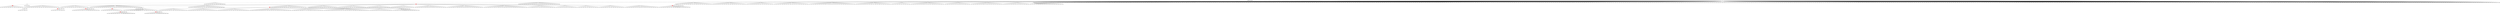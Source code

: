 digraph g {
	"57" -> "58";
	"58" [color=indianred1, style=filled, label="20"];
	"56" -> "57";
	"57" [label="13"];
	"47" -> "48";
	"48" [label="42"];
	"46" -> "47";
	"47" [label="33"];
	"41" -> "42";
	"42" [color=indianred1, style=filled, label="6"];
	"40" -> "41";
	"41" [label="14"];
	"37" -> "38";
	"38" [color=indianred1, style=filled, label="7"];
	"36" -> "37";
	"37" [label="8"];
	"34" -> "35";
	"35" [color=indianred1, style=filled, label="10"];
	"33" -> "34";
	"34" [label="11"];
	"22" -> "23";
	"23" [color=indianred1, style=filled, label="35"];
	"21" -> "22";
	"22" [label="4"];
	"19" -> "20";
	"20" [color=indianred1, style=filled, label="26"];
	"18" -> "19";
	"19" [label="9"];
	"17" -> "18";
	"18" [label="26"];
	"17" -> "21";
	"21" [label="35"];
	"17" -> "24";
	"24" [label="36"];
	"17" -> "25";
	"25" [label="25"];
	"17" -> "26";
	"26" [label="3"];
	"17" -> "27";
	"27" [label="29"];
	"17" -> "28";
	"28" [label="30"];
	"17" -> "29";
	"29" [label="27"];
	"17" -> "30";
	"30" [label="41"];
	"16" -> "17";
	"17" [color=indianred1, style=filled, label="23"];
	"11" -> "12";
	"12" [label="31"];
	"8" -> "9";
	"9" [label="17"];
	"8" -> "10";
	"10" [label="1"];
	"8" -> "11";
	"11" [label="40"];
	"8" -> "13";
	"13" [label="34"];
	"8" -> "14";
	"14" [label="15"];
	"8" -> "15";
	"15" [label="2"];
	"8" -> "16";
	"16" [label="23"];
	"8" -> "31";
	"31" [label="18"];
	"8" -> "32";
	"32" [label="37"];
	"8" -> "33";
	"33" [label="10"];
	"8" -> "36";
	"36" [label="7"];
	"8" -> "39";
	"39" [label="28"];
	"8" -> "40";
	"40" [label="6"];
	"8" -> "43";
	"43" [label="5"];
	"8" -> "44";
	"44" [label="39"];
	"8" -> "45";
	"45" [label="49"];
	"8" -> "46";
	"46" [label="48"];
	"7" -> "8";
	"8" [color=indianred1, style=filled, label="32"];
	"5" -> "6";
	"6" [color=indianred1, style=filled, label="21"];
	"4" -> "5";
	"5" [label="44"];
	"0" -> "1";
	"1" [label="22"];
	"0" -> "2";
	"2" [label="43"];
	"0" -> "3";
	"3" [label="24"];
	"0" -> "4";
	"4" [label="21"];
	"0" -> "7";
	"7" [label="32"];
	"0" -> "49";
	"49" [label="38"];
	"0" -> "50";
	"50" [label="12"];
	"0" -> "51";
	"51" [label="45"];
	"0" -> "52";
	"52" [label="47"];
	"0" -> "53";
	"53" [label="50"];
	"0" -> "54";
	"54" [label="19"];
	"0" -> "55";
	"55" [label="46"];
	"0" -> "56";
	"56" [label="20"];
	"0" -> "59";
	"59" [label="16"];
	"0" [label="germline"];
	"0" -> "cell1";
	"cell1" [shape=box];
	"0" -> "cell2";
	"cell2" [shape=box];
	"46" -> "cell3";
	"cell3" [shape=box];
	"0" -> "cell4";
	"cell4" [shape=box];
	"24" -> "cell5";
	"cell5" [shape=box];
	"0" -> "cell6";
	"cell6" [shape=box];
	"16" -> "cell7";
	"cell7" [shape=box];
	"0" -> "cell8";
	"cell8" [shape=box];
	"0" -> "cell9";
	"cell9" [shape=box];
	"49" -> "cell10";
	"cell10" [shape=box];
	"32" -> "cell11";
	"cell11" [shape=box];
	"39" -> "cell12";
	"cell12" [shape=box];
	"18" -> "cell13";
	"cell13" [shape=box];
	"43" -> "cell14";
	"cell14" [shape=box];
	"0" -> "cell15";
	"cell15" [shape=box];
	"13" -> "cell16";
	"cell16" [shape=box];
	"35" -> "cell17";
	"cell17" [shape=box];
	"0" -> "cell18";
	"cell18" [shape=box];
	"45" -> "cell19";
	"cell19" [shape=box];
	"24" -> "cell20";
	"cell20" [shape=box];
	"0" -> "cell21";
	"cell21" [shape=box];
	"43" -> "cell22";
	"cell22" [shape=box];
	"0" -> "cell23";
	"cell23" [shape=box];
	"15" -> "cell24";
	"cell24" [shape=box];
	"0" -> "cell25";
	"cell25" [shape=box];
	"0" -> "cell26";
	"cell26" [shape=box];
	"0" -> "cell27";
	"cell27" [shape=box];
	"7" -> "cell28";
	"cell28" [shape=box];
	"0" -> "cell29";
	"cell29" [shape=box];
	"3" -> "cell30";
	"cell30" [shape=box];
	"11" -> "cell31";
	"cell31" [shape=box];
	"0" -> "cell32";
	"cell32" [shape=box];
	"40" -> "cell33";
	"cell33" [shape=box];
	"52" -> "cell34";
	"cell34" [shape=box];
	"0" -> "cell35";
	"cell35" [shape=box];
	"0" -> "cell36";
	"cell36" [shape=box];
	"0" -> "cell37";
	"cell37" [shape=box];
	"0" -> "cell38";
	"cell38" [shape=box];
	"0" -> "cell39";
	"cell39" [shape=box];
	"12" -> "cell40";
	"cell40" [shape=box];
	"30" -> "cell41";
	"cell41" [shape=box];
	"0" -> "cell42";
	"cell42" [shape=box];
	"0" -> "cell43";
	"cell43" [shape=box];
	"0" -> "cell44";
	"cell44" [shape=box];
	"0" -> "cell45";
	"cell45" [shape=box];
	"45" -> "cell46";
	"cell46" [shape=box];
	"0" -> "cell47";
	"cell47" [shape=box];
	"0" -> "cell48";
	"cell48" [shape=box];
	"0" -> "cell49";
	"cell49" [shape=box];
	"0" -> "cell50";
	"cell50" [shape=box];
	"0" -> "cell51";
	"cell51" [shape=box];
	"36" -> "cell52";
	"cell52" [shape=box];
	"18" -> "cell53";
	"cell53" [shape=box];
	"30" -> "cell54";
	"cell54" [shape=box];
	"51" -> "cell55";
	"cell55" [shape=box];
	"25" -> "cell56";
	"cell56" [shape=box];
	"0" -> "cell57";
	"cell57" [shape=box];
	"30" -> "cell58";
	"cell58" [shape=box];
	"0" -> "cell59";
	"cell59" [shape=box];
	"0" -> "cell60";
	"cell60" [shape=box];
	"38" -> "cell61";
	"cell61" [shape=box];
	"0" -> "cell62";
	"cell62" [shape=box];
	"0" -> "cell63";
	"cell63" [shape=box];
	"0" -> "cell64";
	"cell64" [shape=box];
	"50" -> "cell65";
	"cell65" [shape=box];
	"0" -> "cell66";
	"cell66" [shape=box];
	"20" -> "cell67";
	"cell67" [shape=box];
	"0" -> "cell68";
	"cell68" [shape=box];
	"0" -> "cell69";
	"cell69" [shape=box];
	"0" -> "cell70";
	"cell70" [shape=box];
	"0" -> "cell71";
	"cell71" [shape=box];
	"0" -> "cell72";
	"cell72" [shape=box];
	"0" -> "cell73";
	"cell73" [shape=box];
	"0" -> "cell74";
	"cell74" [shape=box];
	"36" -> "cell75";
	"cell75" [shape=box];
	"51" -> "cell76";
	"cell76" [shape=box];
	"40" -> "cell77";
	"cell77" [shape=box];
	"39" -> "cell78";
	"cell78" [shape=box];
	"7" -> "cell79";
	"cell79" [shape=box];
	"0" -> "cell80";
	"cell80" [shape=box];
	"0" -> "cell81";
	"cell81" [shape=box];
	"0" -> "cell82";
	"cell82" [shape=box];
	"0" -> "cell83";
	"cell83" [shape=box];
	"0" -> "cell84";
	"cell84" [shape=box];
	"0" -> "cell85";
	"cell85" [shape=box];
	"0" -> "cell86";
	"cell86" [shape=box];
	"28" -> "cell87";
	"cell87" [shape=box];
	"0" -> "cell88";
	"cell88" [shape=box];
	"0" -> "cell89";
	"cell89" [shape=box];
	"59" -> "cell90";
	"cell90" [shape=box];
	"28" -> "cell91";
	"cell91" [shape=box];
	"0" -> "cell92";
	"cell92" [shape=box];
	"38" -> "cell93";
	"cell93" [shape=box];
	"24" -> "cell94";
	"cell94" [shape=box];
	"4" -> "cell95";
	"cell95" [shape=box];
	"0" -> "cell96";
	"cell96" [shape=box];
	"0" -> "cell97";
	"cell97" [shape=box];
	"31" -> "cell98";
	"cell98" [shape=box];
	"0" -> "cell99";
	"cell99" [shape=box];
	"18" -> "cell100";
	"cell100" [shape=box];
	"0" -> "cell101";
	"cell101" [shape=box];
	"0" -> "cell102";
	"cell102" [shape=box];
	"20" -> "cell103";
	"cell103" [shape=box];
	"49" -> "cell104";
	"cell104" [shape=box];
	"0" -> "cell105";
	"cell105" [shape=box];
	"28" -> "cell106";
	"cell106" [shape=box];
	"16" -> "cell107";
	"cell107" [shape=box];
	"0" -> "cell108";
	"cell108" [shape=box];
	"52" -> "cell109";
	"cell109" [shape=box];
	"0" -> "cell110";
	"cell110" [shape=box];
	"0" -> "cell111";
	"cell111" [shape=box];
	"56" -> "cell112";
	"cell112" [shape=box];
	"0" -> "cell113";
	"cell113" [shape=box];
	"0" -> "cell114";
	"cell114" [shape=box];
	"29" -> "cell115";
	"cell115" [shape=box];
	"0" -> "cell116";
	"cell116" [shape=box];
	"0" -> "cell117";
	"cell117" [shape=box];
	"23" -> "cell118";
	"cell118" [shape=box];
	"0" -> "cell119";
	"cell119" [shape=box];
	"42" -> "cell120";
	"cell120" [shape=box];
	"0" -> "cell121";
	"cell121" [shape=box];
	"0" -> "cell122";
	"cell122" [shape=box];
	"0" -> "cell123";
	"cell123" [shape=box];
	"51" -> "cell124";
	"cell124" [shape=box];
	"53" -> "cell125";
	"cell125" [shape=box];
	"30" -> "cell126";
	"cell126" [shape=box];
	"21" -> "cell127";
	"cell127" [shape=box];
	"36" -> "cell128";
	"cell128" [shape=box];
	"15" -> "cell129";
	"cell129" [shape=box];
	"48" -> "cell130";
	"cell130" [shape=box];
	"0" -> "cell131";
	"cell131" [shape=box];
	"0" -> "cell132";
	"cell132" [shape=box];
	"0" -> "cell133";
	"cell133" [shape=box];
	"15" -> "cell134";
	"cell134" [shape=box];
	"0" -> "cell135";
	"cell135" [shape=box];
	"0" -> "cell136";
	"cell136" [shape=box];
	"40" -> "cell137";
	"cell137" [shape=box];
	"0" -> "cell138";
	"cell138" [shape=box];
	"0" -> "cell139";
	"cell139" [shape=box];
	"31" -> "cell140";
	"cell140" [shape=box];
	"4" -> "cell141";
	"cell141" [shape=box];
	"49" -> "cell142";
	"cell142" [shape=box];
	"0" -> "cell143";
	"cell143" [shape=box];
	"0" -> "cell144";
	"cell144" [shape=box];
	"7" -> "cell145";
	"cell145" [shape=box];
	"0" -> "cell146";
	"cell146" [shape=box];
	"28" -> "cell147";
	"cell147" [shape=box];
	"52" -> "cell148";
	"cell148" [shape=box];
	"2" -> "cell149";
	"cell149" [shape=box];
	"0" -> "cell150";
	"cell150" [shape=box];
	"0" -> "cell151";
	"cell151" [shape=box];
	"6" -> "cell152";
	"cell152" [shape=box];
	"45" -> "cell153";
	"cell153" [shape=box];
	"56" -> "cell154";
	"cell154" [shape=box];
	"0" -> "cell155";
	"cell155" [shape=box];
	"11" -> "cell156";
	"cell156" [shape=box];
	"0" -> "cell157";
	"cell157" [shape=box];
	"29" -> "cell158";
	"cell158" [shape=box];
	"0" -> "cell159";
	"cell159" [shape=box];
	"36" -> "cell160";
	"cell160" [shape=box];
	"0" -> "cell161";
	"cell161" [shape=box];
	"0" -> "cell162";
	"cell162" [shape=box];
	"0" -> "cell163";
	"cell163" [shape=box];
	"14" -> "cell164";
	"cell164" [shape=box];
	"0" -> "cell165";
	"cell165" [shape=box];
	"31" -> "cell166";
	"cell166" [shape=box];
	"31" -> "cell167";
	"cell167" [shape=box];
	"56" -> "cell168";
	"cell168" [shape=box];
	"46" -> "cell169";
	"cell169" [shape=box];
	"59" -> "cell170";
	"cell170" [shape=box];
	"31" -> "cell171";
	"cell171" [shape=box];
	"0" -> "cell172";
	"cell172" [shape=box];
	"0" -> "cell173";
	"cell173" [shape=box];
	"2" -> "cell174";
	"cell174" [shape=box];
	"0" -> "cell175";
	"cell175" [shape=box];
	"5" -> "cell176";
	"cell176" [shape=box];
	"32" -> "cell177";
	"cell177" [shape=box];
	"0" -> "cell178";
	"cell178" [shape=box];
	"0" -> "cell179";
	"cell179" [shape=box];
	"18" -> "cell180";
	"cell180" [shape=box];
	"33" -> "cell181";
	"cell181" [shape=box];
	"0" -> "cell182";
	"cell182" [shape=box];
	"21" -> "cell183";
	"cell183" [shape=box];
	"52" -> "cell184";
	"cell184" [shape=box];
	"0" -> "cell185";
	"cell185" [shape=box];
	"2" -> "cell186";
	"cell186" [shape=box];
	"46" -> "cell187";
	"cell187" [shape=box];
	"31" -> "cell188";
	"cell188" [shape=box];
	"0" -> "cell189";
	"cell189" [shape=box];
	"25" -> "cell190";
	"cell190" [shape=box];
	"4" -> "cell191";
	"cell191" [shape=box];
	"59" -> "cell192";
	"cell192" [shape=box];
	"3" -> "cell193";
	"cell193" [shape=box];
	"0" -> "cell194";
	"cell194" [shape=box];
	"0" -> "cell195";
	"cell195" [shape=box];
	"0" -> "cell196";
	"cell196" [shape=box];
	"0" -> "cell197";
	"cell197" [shape=box];
	"0" -> "cell198";
	"cell198" [shape=box];
	"7" -> "cell199";
	"cell199" [shape=box];
	"12" -> "cell200";
	"cell200" [shape=box];
	"59" -> "cell201";
	"cell201" [shape=box];
	"0" -> "cell202";
	"cell202" [shape=box];
	"0" -> "cell203";
	"cell203" [shape=box];
	"51" -> "cell204";
	"cell204" [shape=box];
	"24" -> "cell205";
	"cell205" [shape=box];
	"15" -> "cell206";
	"cell206" [shape=box];
	"0" -> "cell207";
	"cell207" [shape=box];
	"0" -> "cell208";
	"cell208" [shape=box];
	"9" -> "cell209";
	"cell209" [shape=box];
	"54" -> "cell210";
	"cell210" [shape=box];
	"31" -> "cell211";
	"cell211" [shape=box];
	"44" -> "cell212";
	"cell212" [shape=box];
	"0" -> "cell213";
	"cell213" [shape=box];
	"58" -> "cell214";
	"cell214" [shape=box];
	"52" -> "cell215";
	"cell215" [shape=box];
	"42" -> "cell216";
	"cell216" [shape=box];
	"0" -> "cell217";
	"cell217" [shape=box];
	"51" -> "cell218";
	"cell218" [shape=box];
	"40" -> "cell219";
	"cell219" [shape=box];
	"0" -> "cell220";
	"cell220" [shape=box];
	"0" -> "cell221";
	"cell221" [shape=box];
	"38" -> "cell222";
	"cell222" [shape=box];
	"26" -> "cell223";
	"cell223" [shape=box];
	"7" -> "cell224";
	"cell224" [shape=box];
	"0" -> "cell225";
	"cell225" [shape=box];
	"0" -> "cell226";
	"cell226" [shape=box];
	"21" -> "cell227";
	"cell227" [shape=box];
	"0" -> "cell228";
	"cell228" [shape=box];
	"39" -> "cell229";
	"cell229" [shape=box];
	"0" -> "cell230";
	"cell230" [shape=box];
	"23" -> "cell231";
	"cell231" [shape=box];
	"29" -> "cell232";
	"cell232" [shape=box];
	"44" -> "cell233";
	"cell233" [shape=box];
	"25" -> "cell234";
	"cell234" [shape=box];
	"16" -> "cell235";
	"cell235" [shape=box];
	"26" -> "cell236";
	"cell236" [shape=box];
	"0" -> "cell237";
	"cell237" [shape=box];
	"0" -> "cell238";
	"cell238" [shape=box];
	"0" -> "cell239";
	"cell239" [shape=box];
	"0" -> "cell240";
	"cell240" [shape=box];
	"0" -> "cell241";
	"cell241" [shape=box];
	"3" -> "cell242";
	"cell242" [shape=box];
	"6" -> "cell243";
	"cell243" [shape=box];
	"9" -> "cell244";
	"cell244" [shape=box];
	"0" -> "cell245";
	"cell245" [shape=box];
	"0" -> "cell246";
	"cell246" [shape=box];
	"13" -> "cell247";
	"cell247" [shape=box];
	"0" -> "cell248";
	"cell248" [shape=box];
	"40" -> "cell249";
	"cell249" [shape=box];
	"0" -> "cell250";
	"cell250" [shape=box];
	"0" -> "cell251";
	"cell251" [shape=box];
	"56" -> "cell252";
	"cell252" [shape=box];
	"2" -> "cell253";
	"cell253" [shape=box];
	"4" -> "cell254";
	"cell254" [shape=box];
	"6" -> "cell255";
	"cell255" [shape=box];
	"35" -> "cell256";
	"cell256" [shape=box];
	"0" -> "cell257";
	"cell257" [shape=box];
	"50" -> "cell258";
	"cell258" [shape=box];
	"40" -> "cell259";
	"cell259" [shape=box];
	"0" -> "cell260";
	"cell260" [shape=box];
	"51" -> "cell261";
	"cell261" [shape=box];
	"0" -> "cell262";
	"cell262" [shape=box];
	"0" -> "cell263";
	"cell263" [shape=box];
	"33" -> "cell264";
	"cell264" [shape=box];
	"50" -> "cell265";
	"cell265" [shape=box];
	"0" -> "cell266";
	"cell266" [shape=box];
	"4" -> "cell267";
	"cell267" [shape=box];
	"0" -> "cell268";
	"cell268" [shape=box];
	"25" -> "cell269";
	"cell269" [shape=box];
	"0" -> "cell270";
	"cell270" [shape=box];
	"0" -> "cell271";
	"cell271" [shape=box];
	"0" -> "cell272";
	"cell272" [shape=box];
	"40" -> "cell273";
	"cell273" [shape=box];
	"26" -> "cell274";
	"cell274" [shape=box];
	"0" -> "cell275";
	"cell275" [shape=box];
	"0" -> "cell276";
	"cell276" [shape=box];
	"33" -> "cell277";
	"cell277" [shape=box];
	"0" -> "cell278";
	"cell278" [shape=box];
	"6" -> "cell279";
	"cell279" [shape=box];
	"46" -> "cell280";
	"cell280" [shape=box];
	"0" -> "cell281";
	"cell281" [shape=box];
	"0" -> "cell282";
	"cell282" [shape=box];
	"56" -> "cell283";
	"cell283" [shape=box];
	"42" -> "cell284";
	"cell284" [shape=box];
	"50" -> "cell285";
	"cell285" [shape=box];
	"45" -> "cell286";
	"cell286" [shape=box];
	"43" -> "cell287";
	"cell287" [shape=box];
	"0" -> "cell288";
	"cell288" [shape=box];
	"0" -> "cell289";
	"cell289" [shape=box];
	"0" -> "cell290";
	"cell290" [shape=box];
	"0" -> "cell291";
	"cell291" [shape=box];
	"56" -> "cell292";
	"cell292" [shape=box];
	"0" -> "cell293";
	"cell293" [shape=box];
	"54" -> "cell294";
	"cell294" [shape=box];
	"0" -> "cell295";
	"cell295" [shape=box];
	"29" -> "cell296";
	"cell296" [shape=box];
	"14" -> "cell297";
	"cell297" [shape=box];
	"0" -> "cell298";
	"cell298" [shape=box];
	"31" -> "cell299";
	"cell299" [shape=box];
	"43" -> "cell300";
	"cell300" [shape=box];
	"0" -> "cell301";
	"cell301" [shape=box];
	"0" -> "cell302";
	"cell302" [shape=box];
	"0" -> "cell303";
	"cell303" [shape=box];
	"0" -> "cell304";
	"cell304" [shape=box];
	"1" -> "cell305";
	"cell305" [shape=box];
	"0" -> "cell306";
	"cell306" [shape=box];
	"0" -> "cell307";
	"cell307" [shape=box];
	"0" -> "cell308";
	"cell308" [shape=box];
	"2" -> "cell309";
	"cell309" [shape=box];
	"0" -> "cell310";
	"cell310" [shape=box];
	"58" -> "cell311";
	"cell311" [shape=box];
	"0" -> "cell312";
	"cell312" [shape=box];
	"0" -> "cell313";
	"cell313" [shape=box];
	"40" -> "cell314";
	"cell314" [shape=box];
	"0" -> "cell315";
	"cell315" [shape=box];
	"0" -> "cell316";
	"cell316" [shape=box];
	"0" -> "cell317";
	"cell317" [shape=box];
	"0" -> "cell318";
	"cell318" [shape=box];
	"0" -> "cell319";
	"cell319" [shape=box];
	"1" -> "cell320";
	"cell320" [shape=box];
	"3" -> "cell321";
	"cell321" [shape=box];
	"39" -> "cell322";
	"cell322" [shape=box];
	"45" -> "cell323";
	"cell323" [shape=box];
	"0" -> "cell324";
	"cell324" [shape=box];
	"0" -> "cell325";
	"cell325" [shape=box];
	"1" -> "cell326";
	"cell326" [shape=box];
	"14" -> "cell327";
	"cell327" [shape=box];
	"28" -> "cell328";
	"cell328" [shape=box];
	"0" -> "cell329";
	"cell329" [shape=box];
	"0" -> "cell330";
	"cell330" [shape=box];
	"43" -> "cell331";
	"cell331" [shape=box];
	"30" -> "cell332";
	"cell332" [shape=box];
	"0" -> "cell333";
	"cell333" [shape=box];
	"27" -> "cell334";
	"cell334" [shape=box];
	"0" -> "cell335";
	"cell335" [shape=box];
	"32" -> "cell336";
	"cell336" [shape=box];
	"0" -> "cell337";
	"cell337" [shape=box];
	"36" -> "cell338";
	"cell338" [shape=box];
	"0" -> "cell339";
	"cell339" [shape=box];
	"0" -> "cell340";
	"cell340" [shape=box];
	"0" -> "cell341";
	"cell341" [shape=box];
	"0" -> "cell342";
	"cell342" [shape=box];
	"0" -> "cell343";
	"cell343" [shape=box];
	"11" -> "cell344";
	"cell344" [shape=box];
	"0" -> "cell345";
	"cell345" [shape=box];
	"0" -> "cell346";
	"cell346" [shape=box];
	"0" -> "cell347";
	"cell347" [shape=box];
	"36" -> "cell348";
	"cell348" [shape=box];
	"0" -> "cell349";
	"cell349" [shape=box];
	"30" -> "cell350";
	"cell350" [shape=box];
	"0" -> "cell351";
	"cell351" [shape=box];
	"0" -> "cell352";
	"cell352" [shape=box];
	"1" -> "cell353";
	"cell353" [shape=box];
	"0" -> "cell354";
	"cell354" [shape=box];
	"0" -> "cell355";
	"cell355" [shape=box];
	"0" -> "cell356";
	"cell356" [shape=box];
	"0" -> "cell357";
	"cell357" [shape=box];
	"33" -> "cell358";
	"cell358" [shape=box];
	"0" -> "cell359";
	"cell359" [shape=box];
	"0" -> "cell360";
	"cell360" [shape=box];
	"16" -> "cell361";
	"cell361" [shape=box];
	"0" -> "cell362";
	"cell362" [shape=box];
	"0" -> "cell363";
	"cell363" [shape=box];
	"26" -> "cell364";
	"cell364" [shape=box];
	"11" -> "cell365";
	"cell365" [shape=box];
	"53" -> "cell366";
	"cell366" [shape=box];
	"0" -> "cell367";
	"cell367" [shape=box];
	"2" -> "cell368";
	"cell368" [shape=box];
	"27" -> "cell369";
	"cell369" [shape=box];
	"0" -> "cell370";
	"cell370" [shape=box];
	"0" -> "cell371";
	"cell371" [shape=box];
	"51" -> "cell372";
	"cell372" [shape=box];
	"0" -> "cell373";
	"cell373" [shape=box];
	"0" -> "cell374";
	"cell374" [shape=box];
	"28" -> "cell375";
	"cell375" [shape=box];
	"0" -> "cell376";
	"cell376" [shape=box];
	"20" -> "cell377";
	"cell377" [shape=box];
	"0" -> "cell378";
	"cell378" [shape=box];
	"0" -> "cell379";
	"cell379" [shape=box];
	"49" -> "cell380";
	"cell380" [shape=box];
	"13" -> "cell381";
	"cell381" [shape=box];
	"0" -> "cell382";
	"cell382" [shape=box];
	"0" -> "cell383";
	"cell383" [shape=box];
	"0" -> "cell384";
	"cell384" [shape=box];
	"0" -> "cell385";
	"cell385" [shape=box];
	"0" -> "cell386";
	"cell386" [shape=box];
	"31" -> "cell387";
	"cell387" [shape=box];
	"20" -> "cell388";
	"cell388" [shape=box];
	"0" -> "cell389";
	"cell389" [shape=box];
	"30" -> "cell390";
	"cell390" [shape=box];
	"0" -> "cell391";
	"cell391" [shape=box];
	"36" -> "cell392";
	"cell392" [shape=box];
	"0" -> "cell393";
	"cell393" [shape=box];
	"6" -> "cell394";
	"cell394" [shape=box];
	"0" -> "cell395";
	"cell395" [shape=box];
	"50" -> "cell396";
	"cell396" [shape=box];
	"0" -> "cell397";
	"cell397" [shape=box];
	"0" -> "cell398";
	"cell398" [shape=box];
	"0" -> "cell399";
	"cell399" [shape=box];
	"50" -> "cell400";
	"cell400" [shape=box];
	"0" -> "cell401";
	"cell401" [shape=box];
	"59" -> "cell402";
	"cell402" [shape=box];
	"0" -> "cell403";
	"cell403" [shape=box];
	"58" -> "cell404";
	"cell404" [shape=box];
	"28" -> "cell405";
	"cell405" [shape=box];
	"13" -> "cell406";
	"cell406" [shape=box];
	"6" -> "cell407";
	"cell407" [shape=box];
	"0" -> "cell408";
	"cell408" [shape=box];
	"0" -> "cell409";
	"cell409" [shape=box];
	"38" -> "cell410";
	"cell410" [shape=box];
	"38" -> "cell411";
	"cell411" [shape=box];
	"0" -> "cell412";
	"cell412" [shape=box];
	"1" -> "cell413";
	"cell413" [shape=box];
	"0" -> "cell414";
	"cell414" [shape=box];
	"9" -> "cell415";
	"cell415" [shape=box];
	"0" -> "cell416";
	"cell416" [shape=box];
	"15" -> "cell417";
	"cell417" [shape=box];
	"49" -> "cell418";
	"cell418" [shape=box];
	"24" -> "cell419";
	"cell419" [shape=box];
	"0" -> "cell420";
	"cell420" [shape=box];
	"58" -> "cell421";
	"cell421" [shape=box];
	"0" -> "cell422";
	"cell422" [shape=box];
	"53" -> "cell423";
	"cell423" [shape=box];
	"0" -> "cell424";
	"cell424" [shape=box];
	"12" -> "cell425";
	"cell425" [shape=box];
	"28" -> "cell426";
	"cell426" [shape=box];
	"40" -> "cell427";
	"cell427" [shape=box];
	"49" -> "cell428";
	"cell428" [shape=box];
	"53" -> "cell429";
	"cell429" [shape=box];
	"0" -> "cell430";
	"cell430" [shape=box];
	"0" -> "cell431";
	"cell431" [shape=box];
	"9" -> "cell432";
	"cell432" [shape=box];
	"0" -> "cell433";
	"cell433" [shape=box];
	"31" -> "cell434";
	"cell434" [shape=box];
	"25" -> "cell435";
	"cell435" [shape=box];
	"56" -> "cell436";
	"cell436" [shape=box];
	"0" -> "cell437";
	"cell437" [shape=box];
	"35" -> "cell438";
	"cell438" [shape=box];
	"0" -> "cell439";
	"cell439" [shape=box];
	"26" -> "cell440";
	"cell440" [shape=box];
	"25" -> "cell441";
	"cell441" [shape=box];
	"45" -> "cell442";
	"cell442" [shape=box];
	"11" -> "cell443";
	"cell443" [shape=box];
	"0" -> "cell444";
	"cell444" [shape=box];
	"29" -> "cell445";
	"cell445" [shape=box];
	"54" -> "cell446";
	"cell446" [shape=box];
	"0" -> "cell447";
	"cell447" [shape=box];
	"36" -> "cell448";
	"cell448" [shape=box];
	"19" -> "cell449";
	"cell449" [shape=box];
	"0" -> "cell450";
	"cell450" [shape=box];
	"11" -> "cell451";
	"cell451" [shape=box];
	"14" -> "cell452";
	"cell452" [shape=box];
	"0" -> "cell453";
	"cell453" [shape=box];
	"0" -> "cell454";
	"cell454" [shape=box];
	"15" -> "cell455";
	"cell455" [shape=box];
	"11" -> "cell456";
	"cell456" [shape=box];
	"0" -> "cell457";
	"cell457" [shape=box];
	"0" -> "cell458";
	"cell458" [shape=box];
	"24" -> "cell459";
	"cell459" [shape=box];
	"29" -> "cell460";
	"cell460" [shape=box];
	"16" -> "cell461";
	"cell461" [shape=box];
	"0" -> "cell462";
	"cell462" [shape=box];
	"0" -> "cell463";
	"cell463" [shape=box];
	"36" -> "cell464";
	"cell464" [shape=box];
	"0" -> "cell465";
	"cell465" [shape=box];
	"0" -> "cell466";
	"cell466" [shape=box];
	"0" -> "cell467";
	"cell467" [shape=box];
	"0" -> "cell468";
	"cell468" [shape=box];
	"0" -> "cell469";
	"cell469" [shape=box];
	"30" -> "cell470";
	"cell470" [shape=box];
	"0" -> "cell471";
	"cell471" [shape=box];
	"0" -> "cell472";
	"cell472" [shape=box];
	"0" -> "cell473";
	"cell473" [shape=box];
	"50" -> "cell474";
	"cell474" [shape=box];
	"0" -> "cell475";
	"cell475" [shape=box];
	"0" -> "cell476";
	"cell476" [shape=box];
	"0" -> "cell477";
	"cell477" [shape=box];
	"12" -> "cell478";
	"cell478" [shape=box];
	"0" -> "cell479";
	"cell479" [shape=box];
	"0" -> "cell480";
	"cell480" [shape=box];
	"0" -> "cell481";
	"cell481" [shape=box];
	"36" -> "cell482";
	"cell482" [shape=box];
	"0" -> "cell483";
	"cell483" [shape=box];
	"36" -> "cell484";
	"cell484" [shape=box];
	"33" -> "cell485";
	"cell485" [shape=box];
	"0" -> "cell486";
	"cell486" [shape=box];
	"25" -> "cell487";
	"cell487" [shape=box];
	"0" -> "cell488";
	"cell488" [shape=box];
	"0" -> "cell489";
	"cell489" [shape=box];
	"0" -> "cell490";
	"cell490" [shape=box];
	"7" -> "cell491";
	"cell491" [shape=box];
	"30" -> "cell492";
	"cell492" [shape=box];
	"0" -> "cell493";
	"cell493" [shape=box];
	"36" -> "cell494";
	"cell494" [shape=box];
	"0" -> "cell495";
	"cell495" [shape=box];
	"21" -> "cell496";
	"cell496" [shape=box];
	"6" -> "cell497";
	"cell497" [shape=box];
	"0" -> "cell498";
	"cell498" [shape=box];
	"15" -> "cell499";
	"cell499" [shape=box];
	"2" -> "cell500";
	"cell500" [shape=box];
	"2" -> "cell501";
	"cell501" [shape=box];
	"37" -> "cell502";
	"cell502" [shape=box];
	"0" -> "cell503";
	"cell503" [shape=box];
	"35" -> "cell504";
	"cell504" [shape=box];
	"15" -> "cell505";
	"cell505" [shape=box];
	"0" -> "cell506";
	"cell506" [shape=box];
	"0" -> "cell507";
	"cell507" [shape=box];
	"35" -> "cell508";
	"cell508" [shape=box];
	"27" -> "cell509";
	"cell509" [shape=box];
	"18" -> "cell510";
	"cell510" [shape=box];
	"7" -> "cell511";
	"cell511" [shape=box];
	"25" -> "cell512";
	"cell512" [shape=box];
	"0" -> "cell513";
	"cell513" [shape=box];
	"0" -> "cell514";
	"cell514" [shape=box];
	"44" -> "cell515";
	"cell515" [shape=box];
	"0" -> "cell516";
	"cell516" [shape=box];
	"14" -> "cell517";
	"cell517" [shape=box];
	"59" -> "cell518";
	"cell518" [shape=box];
	"0" -> "cell519";
	"cell519" [shape=box];
	"0" -> "cell520";
	"cell520" [shape=box];
	"0" -> "cell521";
	"cell521" [shape=box];
	"0" -> "cell522";
	"cell522" [shape=box];
	"0" -> "cell523";
	"cell523" [shape=box];
	"0" -> "cell524";
	"cell524" [shape=box];
	"15" -> "cell525";
	"cell525" [shape=box];
	"0" -> "cell526";
	"cell526" [shape=box];
	"53" -> "cell527";
	"cell527" [shape=box];
	"0" -> "cell528";
	"cell528" [shape=box];
	"3" -> "cell529";
	"cell529" [shape=box];
	"15" -> "cell530";
	"cell530" [shape=box];
	"55" -> "cell531";
	"cell531" [shape=box];
	"7" -> "cell532";
	"cell532" [shape=box];
	"0" -> "cell533";
	"cell533" [shape=box];
	"14" -> "cell534";
	"cell534" [shape=box];
	"13" -> "cell535";
	"cell535" [shape=box];
	"0" -> "cell536";
	"cell536" [shape=box];
	"0" -> "cell537";
	"cell537" [shape=box];
	"0" -> "cell538";
	"cell538" [shape=box];
	"35" -> "cell539";
	"cell539" [shape=box];
	"0" -> "cell540";
	"cell540" [shape=box];
	"0" -> "cell541";
	"cell541" [shape=box];
	"0" -> "cell542";
	"cell542" [shape=box];
	"38" -> "cell543";
	"cell543" [shape=box];
	"4" -> "cell544";
	"cell544" [shape=box];
	"0" -> "cell545";
	"cell545" [shape=box];
	"9" -> "cell546";
	"cell546" [shape=box];
	"10" -> "cell547";
	"cell547" [shape=box];
	"30" -> "cell548";
	"cell548" [shape=box];
	"0" -> "cell549";
	"cell549" [shape=box];
	"14" -> "cell550";
	"cell550" [shape=box];
	"0" -> "cell551";
	"cell551" [shape=box];
	"26" -> "cell552";
	"cell552" [shape=box];
	"0" -> "cell553";
	"cell553" [shape=box];
	"4" -> "cell554";
	"cell554" [shape=box];
	"0" -> "cell555";
	"cell555" [shape=box];
	"0" -> "cell556";
	"cell556" [shape=box];
	"14" -> "cell557";
	"cell557" [shape=box];
	"58" -> "cell558";
	"cell558" [shape=box];
	"6" -> "cell559";
	"cell559" [shape=box];
	"35" -> "cell560";
	"cell560" [shape=box];
	"13" -> "cell561";
	"cell561" [shape=box];
	"16" -> "cell562";
	"cell562" [shape=box];
	"0" -> "cell563";
	"cell563" [shape=box];
	"10" -> "cell564";
	"cell564" [shape=box];
	"0" -> "cell565";
	"cell565" [shape=box];
	"0" -> "cell566";
	"cell566" [shape=box];
	"0" -> "cell567";
	"cell567" [shape=box];
	"31" -> "cell568";
	"cell568" [shape=box];
	"0" -> "cell569";
	"cell569" [shape=box];
	"45" -> "cell570";
	"cell570" [shape=box];
	"0" -> "cell571";
	"cell571" [shape=box];
	"0" -> "cell572";
	"cell572" [shape=box];
	"21" -> "cell573";
	"cell573" [shape=box];
	"43" -> "cell574";
	"cell574" [shape=box];
	"0" -> "cell575";
	"cell575" [shape=box];
	"0" -> "cell576";
	"cell576" [shape=box];
	"27" -> "cell577";
	"cell577" [shape=box];
	"50" -> "cell578";
	"cell578" [shape=box];
	"0" -> "cell579";
	"cell579" [shape=box];
	"52" -> "cell580";
	"cell580" [shape=box];
	"16" -> "cell581";
	"cell581" [shape=box];
	"25" -> "cell582";
	"cell582" [shape=box];
	"0" -> "cell583";
	"cell583" [shape=box];
	"6" -> "cell584";
	"cell584" [shape=box];
	"0" -> "cell585";
	"cell585" [shape=box];
	"23" -> "cell586";
	"cell586" [shape=box];
	"1" -> "cell587";
	"cell587" [shape=box];
	"0" -> "cell588";
	"cell588" [shape=box];
	"43" -> "cell589";
	"cell589" [shape=box];
	"0" -> "cell590";
	"cell590" [shape=box];
	"1" -> "cell591";
	"cell591" [shape=box];
	"35" -> "cell592";
	"cell592" [shape=box];
	"0" -> "cell593";
	"cell593" [shape=box];
	"0" -> "cell594";
	"cell594" [shape=box];
	"0" -> "cell595";
	"cell595" [shape=box];
	"6" -> "cell596";
	"cell596" [shape=box];
	"18" -> "cell597";
	"cell597" [shape=box];
	"0" -> "cell598";
	"cell598" [shape=box];
	"20" -> "cell599";
	"cell599" [shape=box];
	"0" -> "cell600";
	"cell600" [shape=box];
	"37" -> "cell601";
	"cell601" [shape=box];
	"32" -> "cell602";
	"cell602" [shape=box];
	"39" -> "cell603";
	"cell603" [shape=box];
	"0" -> "cell604";
	"cell604" [shape=box];
	"0" -> "cell605";
	"cell605" [shape=box];
	"58" -> "cell606";
	"cell606" [shape=box];
	"0" -> "cell607";
	"cell607" [shape=box];
	"0" -> "cell608";
	"cell608" [shape=box];
	"0" -> "cell609";
	"cell609" [shape=box];
	"0" -> "cell610";
	"cell610" [shape=box];
	"0" -> "cell611";
	"cell611" [shape=box];
	"49" -> "cell612";
	"cell612" [shape=box];
	"0" -> "cell613";
	"cell613" [shape=box];
	"28" -> "cell614";
	"cell614" [shape=box];
	"30" -> "cell615";
	"cell615" [shape=box];
	"23" -> "cell616";
	"cell616" [shape=box];
	"0" -> "cell617";
	"cell617" [shape=box];
	"0" -> "cell618";
	"cell618" [shape=box];
	"0" -> "cell619";
	"cell619" [shape=box];
	"59" -> "cell620";
	"cell620" [shape=box];
	"28" -> "cell621";
	"cell621" [shape=box];
	"14" -> "cell622";
	"cell622" [shape=box];
	"0" -> "cell623";
	"cell623" [shape=box];
	"1" -> "cell624";
	"cell624" [shape=box];
	"44" -> "cell625";
	"cell625" [shape=box];
	"0" -> "cell626";
	"cell626" [shape=box];
	"46" -> "cell627";
	"cell627" [shape=box];
	"48" -> "cell628";
	"cell628" [shape=box];
	"3" -> "cell629";
	"cell629" [shape=box];
	"54" -> "cell630";
	"cell630" [shape=box];
	"28" -> "cell631";
	"cell631" [shape=box];
	"21" -> "cell632";
	"cell632" [shape=box];
	"27" -> "cell633";
	"cell633" [shape=box];
	"0" -> "cell634";
	"cell634" [shape=box];
	"31" -> "cell635";
	"cell635" [shape=box];
	"39" -> "cell636";
	"cell636" [shape=box];
	"41" -> "cell637";
	"cell637" [shape=box];
	"0" -> "cell638";
	"cell638" [shape=box];
	"21" -> "cell639";
	"cell639" [shape=box];
	"7" -> "cell640";
	"cell640" [shape=box];
	"0" -> "cell641";
	"cell641" [shape=box];
	"0" -> "cell642";
	"cell642" [shape=box];
	"0" -> "cell643";
	"cell643" [shape=box];
	"13" -> "cell644";
	"cell644" [shape=box];
	"1" -> "cell645";
	"cell645" [shape=box];
	"59" -> "cell646";
	"cell646" [shape=box];
	"0" -> "cell647";
	"cell647" [shape=box];
	"0" -> "cell648";
	"cell648" [shape=box];
	"11" -> "cell649";
	"cell649" [shape=box];
	"36" -> "cell650";
	"cell650" [shape=box];
	"30" -> "cell651";
	"cell651" [shape=box];
	"11" -> "cell652";
	"cell652" [shape=box];
	"28" -> "cell653";
	"cell653" [shape=box];
	"15" -> "cell654";
	"cell654" [shape=box];
	"0" -> "cell655";
	"cell655" [shape=box];
	"52" -> "cell656";
	"cell656" [shape=box];
	"55" -> "cell657";
	"cell657" [shape=box];
	"0" -> "cell658";
	"cell658" [shape=box];
	"26" -> "cell659";
	"cell659" [shape=box];
	"0" -> "cell660";
	"cell660" [shape=box];
	"49" -> "cell661";
	"cell661" [shape=box];
	"0" -> "cell662";
	"cell662" [shape=box];
	"0" -> "cell663";
	"cell663" [shape=box];
	"33" -> "cell664";
	"cell664" [shape=box];
	"49" -> "cell665";
	"cell665" [shape=box];
	"16" -> "cell666";
	"cell666" [shape=box];
	"0" -> "cell667";
	"cell667" [shape=box];
	"45" -> "cell668";
	"cell668" [shape=box];
	"4" -> "cell669";
	"cell669" [shape=box];
	"0" -> "cell670";
	"cell670" [shape=box];
	"0" -> "cell671";
	"cell671" [shape=box];
	"0" -> "cell672";
	"cell672" [shape=box];
	"52" -> "cell673";
	"cell673" [shape=box];
	"0" -> "cell674";
	"cell674" [shape=box];
	"0" -> "cell675";
	"cell675" [shape=box];
	"0" -> "cell676";
	"cell676" [shape=box];
	"0" -> "cell677";
	"cell677" [shape=box];
	"24" -> "cell678";
	"cell678" [shape=box];
	"54" -> "cell679";
	"cell679" [shape=box];
	"27" -> "cell680";
	"cell680" [shape=box];
	"54" -> "cell681";
	"cell681" [shape=box];
	"36" -> "cell682";
	"cell682" [shape=box];
	"0" -> "cell683";
	"cell683" [shape=box];
	"50" -> "cell684";
	"cell684" [shape=box];
	"54" -> "cell685";
	"cell685" [shape=box];
	"19" -> "cell686";
	"cell686" [shape=box];
	"21" -> "cell687";
	"cell687" [shape=box];
	"1" -> "cell688";
	"cell688" [shape=box];
	"6" -> "cell689";
	"cell689" [shape=box];
	"0" -> "cell690";
	"cell690" [shape=box];
	"0" -> "cell691";
	"cell691" [shape=box];
	"0" -> "cell692";
	"cell692" [shape=box];
	"0" -> "cell693";
	"cell693" [shape=box];
	"0" -> "cell694";
	"cell694" [shape=box];
	"0" -> "cell695";
	"cell695" [shape=box];
	"0" -> "cell696";
	"cell696" [shape=box];
	"23" -> "cell697";
	"cell697" [shape=box];
	"1" -> "cell698";
	"cell698" [shape=box];
	"0" -> "cell699";
	"cell699" [shape=box];
	"0" -> "cell700";
	"cell700" [shape=box];
	"0" -> "cell701";
	"cell701" [shape=box];
	"2" -> "cell702";
	"cell702" [shape=box];
	"33" -> "cell703";
	"cell703" [shape=box];
	"19" -> "cell704";
	"cell704" [shape=box];
	"4" -> "cell705";
	"cell705" [shape=box];
	"36" -> "cell706";
	"cell706" [shape=box];
	"0" -> "cell707";
	"cell707" [shape=box];
	"34" -> "cell708";
	"cell708" [shape=box];
	"55" -> "cell709";
	"cell709" [shape=box];
	"0" -> "cell710";
	"cell710" [shape=box];
	"0" -> "cell711";
	"cell711" [shape=box];
	"13" -> "cell712";
	"cell712" [shape=box];
	"0" -> "cell713";
	"cell713" [shape=box];
	"10" -> "cell714";
	"cell714" [shape=box];
	"0" -> "cell715";
	"cell715" [shape=box];
	"0" -> "cell716";
	"cell716" [shape=box];
	"27" -> "cell717";
	"cell717" [shape=box];
	"0" -> "cell718";
	"cell718" [shape=box];
	"9" -> "cell719";
	"cell719" [shape=box];
	"0" -> "cell720";
	"cell720" [shape=box];
	"0" -> "cell721";
	"cell721" [shape=box];
	"15" -> "cell722";
	"cell722" [shape=box];
	"39" -> "cell723";
	"cell723" [shape=box];
	"58" -> "cell724";
	"cell724" [shape=box];
	"55" -> "cell725";
	"cell725" [shape=box];
	"24" -> "cell726";
	"cell726" [shape=box];
	"18" -> "cell727";
	"cell727" [shape=box];
	"0" -> "cell728";
	"cell728" [shape=box];
	"0" -> "cell729";
	"cell729" [shape=box];
	"31" -> "cell730";
	"cell730" [shape=box];
	"0" -> "cell731";
	"cell731" [shape=box];
	"0" -> "cell732";
	"cell732" [shape=box];
	"0" -> "cell733";
	"cell733" [shape=box];
	"0" -> "cell734";
	"cell734" [shape=box];
	"0" -> "cell735";
	"cell735" [shape=box];
	"0" -> "cell736";
	"cell736" [shape=box];
	"0" -> "cell737";
	"cell737" [shape=box];
	"0" -> "cell738";
	"cell738" [shape=box];
	"0" -> "cell739";
	"cell739" [shape=box];
	"2" -> "cell740";
	"cell740" [shape=box];
	"0" -> "cell741";
	"cell741" [shape=box];
	"0" -> "cell742";
	"cell742" [shape=box];
	"33" -> "cell743";
	"cell743" [shape=box];
	"0" -> "cell744";
	"cell744" [shape=box];
	"0" -> "cell745";
	"cell745" [shape=box];
	"42" -> "cell746";
	"cell746" [shape=box];
	"11" -> "cell747";
	"cell747" [shape=box];
	"44" -> "cell748";
	"cell748" [shape=box];
	"58" -> "cell749";
	"cell749" [shape=box];
	"0" -> "cell750";
	"cell750" [shape=box];
	"0" -> "cell751";
	"cell751" [shape=box];
	"0" -> "cell752";
	"cell752" [shape=box];
	"32" -> "cell753";
	"cell753" [shape=box];
	"2" -> "cell754";
	"cell754" [shape=box];
	"0" -> "cell755";
	"cell755" [shape=box];
	"59" -> "cell756";
	"cell756" [shape=box];
	"54" -> "cell757";
	"cell757" [shape=box];
	"0" -> "cell758";
	"cell758" [shape=box];
	"0" -> "cell759";
	"cell759" [shape=box];
	"39" -> "cell760";
	"cell760" [shape=box];
	"0" -> "cell761";
	"cell761" [shape=box];
	"31" -> "cell762";
	"cell762" [shape=box];
	"44" -> "cell763";
	"cell763" [shape=box];
	"0" -> "cell764";
	"cell764" [shape=box];
	"1" -> "cell765";
	"cell765" [shape=box];
	"23" -> "cell766";
	"cell766" [shape=box];
	"0" -> "cell767";
	"cell767" [shape=box];
	"7" -> "cell768";
	"cell768" [shape=box];
	"0" -> "cell769";
	"cell769" [shape=box];
	"49" -> "cell770";
	"cell770" [shape=box];
	"6" -> "cell771";
	"cell771" [shape=box];
	"58" -> "cell772";
	"cell772" [shape=box];
	"15" -> "cell773";
	"cell773" [shape=box];
	"38" -> "cell774";
	"cell774" [shape=box];
	"0" -> "cell775";
	"cell775" [shape=box];
	"0" -> "cell776";
	"cell776" [shape=box];
	"0" -> "cell777";
	"cell777" [shape=box];
	"0" -> "cell778";
	"cell778" [shape=box];
	"32" -> "cell779";
	"cell779" [shape=box];
	"15" -> "cell780";
	"cell780" [shape=box];
	"50" -> "cell781";
	"cell781" [shape=box];
	"33" -> "cell782";
	"cell782" [shape=box];
	"0" -> "cell783";
	"cell783" [shape=box];
	"0" -> "cell784";
	"cell784" [shape=box];
	"22" -> "cell785";
	"cell785" [shape=box];
	"0" -> "cell786";
	"cell786" [shape=box];
	"27" -> "cell787";
	"cell787" [shape=box];
	"0" -> "cell788";
	"cell788" [shape=box];
	"0" -> "cell789";
	"cell789" [shape=box];
	"47" -> "cell790";
	"cell790" [shape=box];
	"48" -> "cell791";
	"cell791" [shape=box];
	"59" -> "cell792";
	"cell792" [shape=box];
	"0" -> "cell793";
	"cell793" [shape=box];
	"46" -> "cell794";
	"cell794" [shape=box];
	"26" -> "cell795";
	"cell795" [shape=box];
	"7" -> "cell796";
	"cell796" [shape=box];
	"26" -> "cell797";
	"cell797" [shape=box];
	"0" -> "cell798";
	"cell798" [shape=box];
	"52" -> "cell799";
	"cell799" [shape=box];
	"0" -> "cell800";
	"cell800" [shape=box];
	"57" -> "cell801";
	"cell801" [shape=box];
	"0" -> "cell802";
	"cell802" [shape=box];
	"29" -> "cell803";
	"cell803" [shape=box];
	"0" -> "cell804";
	"cell804" [shape=box];
	"0" -> "cell805";
	"cell805" [shape=box];
	"26" -> "cell806";
	"cell806" [shape=box];
	"0" -> "cell807";
	"cell807" [shape=box];
	"57" -> "cell808";
	"cell808" [shape=box];
	"40" -> "cell809";
	"cell809" [shape=box];
	"0" -> "cell810";
	"cell810" [shape=box];
	"0" -> "cell811";
	"cell811" [shape=box];
	"0" -> "cell812";
	"cell812" [shape=box];
	"37" -> "cell813";
	"cell813" [shape=box];
	"10" -> "cell814";
	"cell814" [shape=box];
	"3" -> "cell815";
	"cell815" [shape=box];
	"0" -> "cell816";
	"cell816" [shape=box];
	"0" -> "cell817";
	"cell817" [shape=box];
	"53" -> "cell818";
	"cell818" [shape=box];
	"0" -> "cell819";
	"cell819" [shape=box];
	"52" -> "cell820";
	"cell820" [shape=box];
	"31" -> "cell821";
	"cell821" [shape=box];
	"0" -> "cell822";
	"cell822" [shape=box];
	"20" -> "cell823";
	"cell823" [shape=box];
	"0" -> "cell824";
	"cell824" [shape=box];
	"45" -> "cell825";
	"cell825" [shape=box];
	"0" -> "cell826";
	"cell826" [shape=box];
	"45" -> "cell827";
	"cell827" [shape=box];
	"0" -> "cell828";
	"cell828" [shape=box];
	"0" -> "cell829";
	"cell829" [shape=box];
	"9" -> "cell830";
	"cell830" [shape=box];
	"0" -> "cell831";
	"cell831" [shape=box];
	"0" -> "cell832";
	"cell832" [shape=box];
	"0" -> "cell833";
	"cell833" [shape=box];
	"0" -> "cell834";
	"cell834" [shape=box];
	"0" -> "cell835";
	"cell835" [shape=box];
	"0" -> "cell836";
	"cell836" [shape=box];
	"6" -> "cell837";
	"cell837" [shape=box];
	"0" -> "cell838";
	"cell838" [shape=box];
	"0" -> "cell839";
	"cell839" [shape=box];
	"0" -> "cell840";
	"cell840" [shape=box];
	"0" -> "cell841";
	"cell841" [shape=box];
	"58" -> "cell842";
	"cell842" [shape=box];
	"15" -> "cell843";
	"cell843" [shape=box];
	"0" -> "cell844";
	"cell844" [shape=box];
	"0" -> "cell845";
	"cell845" [shape=box];
	"0" -> "cell846";
	"cell846" [shape=box];
	"0" -> "cell847";
	"cell847" [shape=box];
	"33" -> "cell848";
	"cell848" [shape=box];
	"0" -> "cell849";
	"cell849" [shape=box];
	"0" -> "cell850";
	"cell850" [shape=box];
	"0" -> "cell851";
	"cell851" [shape=box];
	"10" -> "cell852";
	"cell852" [shape=box];
	"10" -> "cell853";
	"cell853" [shape=box];
	"38" -> "cell854";
	"cell854" [shape=box];
	"16" -> "cell855";
	"cell855" [shape=box];
	"29" -> "cell856";
	"cell856" [shape=box];
	"36" -> "cell857";
	"cell857" [shape=box];
	"0" -> "cell858";
	"cell858" [shape=box];
	"0" -> "cell859";
	"cell859" [shape=box];
	"0" -> "cell860";
	"cell860" [shape=box];
	"11" -> "cell861";
	"cell861" [shape=box];
	"0" -> "cell862";
	"cell862" [shape=box];
	"0" -> "cell863";
	"cell863" [shape=box];
	"57" -> "cell864";
	"cell864" [shape=box];
	"49" -> "cell865";
	"cell865" [shape=box];
	"0" -> "cell866";
	"cell866" [shape=box];
	"53" -> "cell867";
	"cell867" [shape=box];
	"0" -> "cell868";
	"cell868" [shape=box];
	"50" -> "cell869";
	"cell869" [shape=box];
	"23" -> "cell870";
	"cell870" [shape=box];
	"40" -> "cell871";
	"cell871" [shape=box];
	"56" -> "cell872";
	"cell872" [shape=box];
	"0" -> "cell873";
	"cell873" [shape=box];
	"36" -> "cell874";
	"cell874" [shape=box];
	"0" -> "cell875";
	"cell875" [shape=box];
	"0" -> "cell876";
	"cell876" [shape=box];
	"52" -> "cell877";
	"cell877" [shape=box];
	"50" -> "cell878";
	"cell878" [shape=box];
	"26" -> "cell879";
	"cell879" [shape=box];
	"45" -> "cell880";
	"cell880" [shape=box];
	"4" -> "cell881";
	"cell881" [shape=box];
	"11" -> "cell882";
	"cell882" [shape=box];
	"49" -> "cell883";
	"cell883" [shape=box];
	"10" -> "cell884";
	"cell884" [shape=box];
	"0" -> "cell885";
	"cell885" [shape=box];
	"54" -> "cell886";
	"cell886" [shape=box];
	"0" -> "cell887";
	"cell887" [shape=box];
	"27" -> "cell888";
	"cell888" [shape=box];
	"15" -> "cell889";
	"cell889" [shape=box];
	"4" -> "cell890";
	"cell890" [shape=box];
	"44" -> "cell891";
	"cell891" [shape=box];
	"0" -> "cell892";
	"cell892" [shape=box];
	"35" -> "cell893";
	"cell893" [shape=box];
	"29" -> "cell894";
	"cell894" [shape=box];
	"31" -> "cell895";
	"cell895" [shape=box];
	"27" -> "cell896";
	"cell896" [shape=box];
	"0" -> "cell897";
	"cell897" [shape=box];
	"0" -> "cell898";
	"cell898" [shape=box];
	"0" -> "cell899";
	"cell899" [shape=box];
	"44" -> "cell900";
	"cell900" [shape=box];
	"0" -> "cell901";
	"cell901" [shape=box];
	"59" -> "cell902";
	"cell902" [shape=box];
	"0" -> "cell903";
	"cell903" [shape=box];
	"28" -> "cell904";
	"cell904" [shape=box];
	"14" -> "cell905";
	"cell905" [shape=box];
	"0" -> "cell906";
	"cell906" [shape=box];
	"21" -> "cell907";
	"cell907" [shape=box];
	"48" -> "cell908";
	"cell908" [shape=box];
	"28" -> "cell909";
	"cell909" [shape=box];
	"15" -> "cell910";
	"cell910" [shape=box];
	"28" -> "cell911";
	"cell911" [shape=box];
	"25" -> "cell912";
	"cell912" [shape=box];
	"0" -> "cell913";
	"cell913" [shape=box];
	"7" -> "cell914";
	"cell914" [shape=box];
	"0" -> "cell915";
	"cell915" [shape=box];
	"21" -> "cell916";
	"cell916" [shape=box];
	"0" -> "cell917";
	"cell917" [shape=box];
	"0" -> "cell918";
	"cell918" [shape=box];
	"28" -> "cell919";
	"cell919" [shape=box];
	"29" -> "cell920";
	"cell920" [shape=box];
	"0" -> "cell921";
	"cell921" [shape=box];
	"0" -> "cell922";
	"cell922" [shape=box];
	"0" -> "cell923";
	"cell923" [shape=box];
	"32" -> "cell924";
	"cell924" [shape=box];
	"0" -> "cell925";
	"cell925" [shape=box];
	"32" -> "cell926";
	"cell926" [shape=box];
	"46" -> "cell927";
	"cell927" [shape=box];
	"0" -> "cell928";
	"cell928" [shape=box];
	"29" -> "cell929";
	"cell929" [shape=box];
	"0" -> "cell930";
	"cell930" [shape=box];
	"0" -> "cell931";
	"cell931" [shape=box];
	"0" -> "cell932";
	"cell932" [shape=box];
	"0" -> "cell933";
	"cell933" [shape=box];
	"0" -> "cell934";
	"cell934" [shape=box];
	"0" -> "cell935";
	"cell935" [shape=box];
	"0" -> "cell936";
	"cell936" [shape=box];
	"0" -> "cell937";
	"cell937" [shape=box];
	"0" -> "cell938";
	"cell938" [shape=box];
	"0" -> "cell939";
	"cell939" [shape=box];
	"34" -> "cell940";
	"cell940" [shape=box];
	"0" -> "cell941";
	"cell941" [shape=box];
	"4" -> "cell942";
	"cell942" [shape=box];
	"55" -> "cell943";
	"cell943" [shape=box];
	"0" -> "cell944";
	"cell944" [shape=box];
	"49" -> "cell945";
	"cell945" [shape=box];
	"21" -> "cell946";
	"cell946" [shape=box];
	"0" -> "cell947";
	"cell947" [shape=box];
	"0" -> "cell948";
	"cell948" [shape=box];
	"56" -> "cell949";
	"cell949" [shape=box];
	"31" -> "cell950";
	"cell950" [shape=box];
	"25" -> "cell951";
	"cell951" [shape=box];
	"0" -> "cell952";
	"cell952" [shape=box];
	"0" -> "cell953";
	"cell953" [shape=box];
	"0" -> "cell954";
	"cell954" [shape=box];
	"39" -> "cell955";
	"cell955" [shape=box];
	"0" -> "cell956";
	"cell956" [shape=box];
	"10" -> "cell957";
	"cell957" [shape=box];
	"0" -> "cell958";
	"cell958" [shape=box];
	"53" -> "cell959";
	"cell959" [shape=box];
	"36" -> "cell960";
	"cell960" [shape=box];
	"18" -> "cell961";
	"cell961" [shape=box];
	"0" -> "cell962";
	"cell962" [shape=box];
	"46" -> "cell963";
	"cell963" [shape=box];
	"0" -> "cell964";
	"cell964" [shape=box];
	"28" -> "cell965";
	"cell965" [shape=box];
	"0" -> "cell966";
	"cell966" [shape=box];
	"53" -> "cell967";
	"cell967" [shape=box];
	"0" -> "cell968";
	"cell968" [shape=box];
	"21" -> "cell969";
	"cell969" [shape=box];
	"0" -> "cell970";
	"cell970" [shape=box];
	"27" -> "cell971";
	"cell971" [shape=box];
	"21" -> "cell972";
	"cell972" [shape=box];
	"26" -> "cell973";
	"cell973" [shape=box];
	"9" -> "cell974";
	"cell974" [shape=box];
	"0" -> "cell975";
	"cell975" [shape=box];
	"0" -> "cell976";
	"cell976" [shape=box];
	"26" -> "cell977";
	"cell977" [shape=box];
	"0" -> "cell978";
	"cell978" [shape=box];
	"0" -> "cell979";
	"cell979" [shape=box];
	"7" -> "cell980";
	"cell980" [shape=box];
	"51" -> "cell981";
	"cell981" [shape=box];
	"0" -> "cell982";
	"cell982" [shape=box];
	"0" -> "cell983";
	"cell983" [shape=box];
	"0" -> "cell984";
	"cell984" [shape=box];
	"0" -> "cell985";
	"cell985" [shape=box];
	"50" -> "cell986";
	"cell986" [shape=box];
	"16" -> "cell987";
	"cell987" [shape=box];
	"0" -> "cell988";
	"cell988" [shape=box];
	"0" -> "cell989";
	"cell989" [shape=box];
	"0" -> "cell990";
	"cell990" [shape=box];
	"0" -> "cell991";
	"cell991" [shape=box];
	"38" -> "cell992";
	"cell992" [shape=box];
	"0" -> "cell993";
	"cell993" [shape=box];
	"46" -> "cell994";
	"cell994" [shape=box];
	"0" -> "cell995";
	"cell995" [shape=box];
	"52" -> "cell996";
	"cell996" [shape=box];
	"44" -> "cell997";
	"cell997" [shape=box];
	"55" -> "cell998";
	"cell998" [shape=box];
	"0" -> "cell999";
	"cell999" [shape=box];
	"33" -> "cell1000";
	"cell1000" [shape=box];
	"3" -> "cell1001";
	"cell1001" [shape=box];
	"7" -> "cell1002";
	"cell1002" [shape=box];
	"49" -> "cell1003";
	"cell1003" [shape=box];
	"0" -> "cell1004";
	"cell1004" [shape=box];
	"0" -> "cell1005";
	"cell1005" [shape=box];
	"3" -> "cell1006";
	"cell1006" [shape=box];
	"23" -> "cell1007";
	"cell1007" [shape=box];
	"58" -> "cell1008";
	"cell1008" [shape=box];
	"0" -> "cell1009";
	"cell1009" [shape=box];
	"26" -> "cell1010";
	"cell1010" [shape=box];
	"2" -> "cell1011";
	"cell1011" [shape=box];
	"0" -> "cell1012";
	"cell1012" [shape=box];
	"0" -> "cell1013";
	"cell1013" [shape=box];
	"0" -> "cell1014";
	"cell1014" [shape=box];
	"3" -> "cell1015";
	"cell1015" [shape=box];
	"0" -> "cell1016";
	"cell1016" [shape=box];
	"14" -> "cell1017";
	"cell1017" [shape=box];
	"31" -> "cell1018";
	"cell1018" [shape=box];
	"0" -> "cell1019";
	"cell1019" [shape=box];
	"33" -> "cell1020";
	"cell1020" [shape=box];
	"1" -> "cell1021";
	"cell1021" [shape=box];
	"0" -> "cell1022";
	"cell1022" [shape=box];
	"52" -> "cell1023";
	"cell1023" [shape=box];
	"0" -> "cell1024";
	"cell1024" [shape=box];
	"23" -> "cell1025";
	"cell1025" [shape=box];
	"0" -> "cell1026";
	"cell1026" [shape=box];
	"14" -> "cell1027";
	"cell1027" [shape=box];
	"13" -> "cell1028";
	"cell1028" [shape=box];
	"0" -> "cell1029";
	"cell1029" [shape=box];
	"0" -> "cell1030";
	"cell1030" [shape=box];
	"0" -> "cell1031";
	"cell1031" [shape=box];
	"27" -> "cell1032";
	"cell1032" [shape=box];
	"0" -> "cell1033";
	"cell1033" [shape=box];
	"0" -> "cell1034";
	"cell1034" [shape=box];
	"32" -> "cell1035";
	"cell1035" [shape=box];
	"15" -> "cell1036";
	"cell1036" [shape=box];
	"49" -> "cell1037";
	"cell1037" [shape=box];
	"0" -> "cell1038";
	"cell1038" [shape=box];
	"0" -> "cell1039";
	"cell1039" [shape=box];
	"38" -> "cell1040";
	"cell1040" [shape=box];
	"0" -> "cell1041";
	"cell1041" [shape=box];
	"21" -> "cell1042";
	"cell1042" [shape=box];
	"0" -> "cell1043";
	"cell1043" [shape=box];
	"40" -> "cell1044";
	"cell1044" [shape=box];
	"0" -> "cell1045";
	"cell1045" [shape=box];
	"26" -> "cell1046";
	"cell1046" [shape=box];
	"48" -> "cell1047";
	"cell1047" [shape=box];
	"0" -> "cell1048";
	"cell1048" [shape=box];
	"35" -> "cell1049";
	"cell1049" [shape=box];
	"0" -> "cell1050";
	"cell1050" [shape=box];
	"0" -> "cell1051";
	"cell1051" [shape=box];
	"54" -> "cell1052";
	"cell1052" [shape=box];
	"0" -> "cell1053";
	"cell1053" [shape=box];
	"0" -> "cell1054";
	"cell1054" [shape=box];
	"0" -> "cell1055";
	"cell1055" [shape=box];
	"25" -> "cell1056";
	"cell1056" [shape=box];
	"0" -> "cell1057";
	"cell1057" [shape=box];
	"36" -> "cell1058";
	"cell1058" [shape=box];
	"20" -> "cell1059";
	"cell1059" [shape=box];
	"0" -> "cell1060";
	"cell1060" [shape=box];
	"55" -> "cell1061";
	"cell1061" [shape=box];
	"0" -> "cell1062";
	"cell1062" [shape=box];
	"21" -> "cell1063";
	"cell1063" [shape=box];
	"59" -> "cell1064";
	"cell1064" [shape=box];
	"0" -> "cell1065";
	"cell1065" [shape=box];
	"0" -> "cell1066";
	"cell1066" [shape=box];
	"0" -> "cell1067";
	"cell1067" [shape=box];
	"0" -> "cell1068";
	"cell1068" [shape=box];
	"0" -> "cell1069";
	"cell1069" [shape=box];
	"14" -> "cell1070";
	"cell1070" [shape=box];
	"0" -> "cell1071";
	"cell1071" [shape=box];
	"0" -> "cell1072";
	"cell1072" [shape=box];
	"0" -> "cell1073";
	"cell1073" [shape=box];
	"42" -> "cell1074";
	"cell1074" [shape=box];
	"25" -> "cell1075";
	"cell1075" [shape=box];
	"0" -> "cell1076";
	"cell1076" [shape=box];
	"0" -> "cell1077";
	"cell1077" [shape=box];
	"24" -> "cell1078";
	"cell1078" [shape=box];
	"0" -> "cell1079";
	"cell1079" [shape=box];
	"0" -> "cell1080";
	"cell1080" [shape=box];
	"13" -> "cell1081";
	"cell1081" [shape=box];
	"37" -> "cell1082";
	"cell1082" [shape=box];
	"22" -> "cell1083";
	"cell1083" [shape=box];
	"53" -> "cell1084";
	"cell1084" [shape=box];
	"0" -> "cell1085";
	"cell1085" [shape=box];
	"0" -> "cell1086";
	"cell1086" [shape=box];
	"46" -> "cell1087";
	"cell1087" [shape=box];
	"25" -> "cell1088";
	"cell1088" [shape=box];
	"46" -> "cell1089";
	"cell1089" [shape=box];
	"0" -> "cell1090";
	"cell1090" [shape=box];
	"6" -> "cell1091";
	"cell1091" [shape=box];
	"0" -> "cell1092";
	"cell1092" [shape=box];
	"0" -> "cell1093";
	"cell1093" [shape=box];
	"54" -> "cell1094";
	"cell1094" [shape=box];
	"53" -> "cell1095";
	"cell1095" [shape=box];
	"0" -> "cell1096";
	"cell1096" [shape=box];
	"4" -> "cell1097";
	"cell1097" [shape=box];
	"59" -> "cell1098";
	"cell1098" [shape=box];
	"0" -> "cell1099";
	"cell1099" [shape=box];
	"0" -> "cell1100";
	"cell1100" [shape=box];
	"10" -> "cell1101";
	"cell1101" [shape=box];
	"31" -> "cell1102";
	"cell1102" [shape=box];
	"45" -> "cell1103";
	"cell1103" [shape=box];
	"1" -> "cell1104";
	"cell1104" [shape=box];
	"0" -> "cell1105";
	"cell1105" [shape=box];
	"0" -> "cell1106";
	"cell1106" [shape=box];
	"14" -> "cell1107";
	"cell1107" [shape=box];
	"0" -> "cell1108";
	"cell1108" [shape=box];
	"7" -> "cell1109";
	"cell1109" [shape=box];
	"3" -> "cell1110";
	"cell1110" [shape=box];
	"0" -> "cell1111";
	"cell1111" [shape=box];
	"0" -> "cell1112";
	"cell1112" [shape=box];
	"1" -> "cell1113";
	"cell1113" [shape=box];
	"0" -> "cell1114";
	"cell1114" [shape=box];
	"0" -> "cell1115";
	"cell1115" [shape=box];
	"9" -> "cell1116";
	"cell1116" [shape=box];
	"27" -> "cell1117";
	"cell1117" [shape=box];
	"27" -> "cell1118";
	"cell1118" [shape=box];
	"36" -> "cell1119";
	"cell1119" [shape=box];
	"0" -> "cell1120";
	"cell1120" [shape=box];
	"0" -> "cell1121";
	"cell1121" [shape=box];
	"0" -> "cell1122";
	"cell1122" [shape=box];
	"0" -> "cell1123";
	"cell1123" [shape=box];
	"26" -> "cell1124";
	"cell1124" [shape=box];
	"33" -> "cell1125";
	"cell1125" [shape=box];
	"0" -> "cell1126";
	"cell1126" [shape=box];
	"26" -> "cell1127";
	"cell1127" [shape=box];
	"27" -> "cell1128";
	"cell1128" [shape=box];
	"0" -> "cell1129";
	"cell1129" [shape=box];
	"0" -> "cell1130";
	"cell1130" [shape=box];
	"24" -> "cell1131";
	"cell1131" [shape=box];
	"0" -> "cell1132";
	"cell1132" [shape=box];
	"55" -> "cell1133";
	"cell1133" [shape=box];
	"0" -> "cell1134";
	"cell1134" [shape=box];
	"38" -> "cell1135";
	"cell1135" [shape=box];
	"0" -> "cell1136";
	"cell1136" [shape=box];
	"0" -> "cell1137";
	"cell1137" [shape=box];
	"54" -> "cell1138";
	"cell1138" [shape=box];
	"0" -> "cell1139";
	"cell1139" [shape=box];
	"50" -> "cell1140";
	"cell1140" [shape=box];
	"0" -> "cell1141";
	"cell1141" [shape=box];
	"0" -> "cell1142";
	"cell1142" [shape=box];
	"38" -> "cell1143";
	"cell1143" [shape=box];
	"0" -> "cell1144";
	"cell1144" [shape=box];
	"0" -> "cell1145";
	"cell1145" [shape=box];
	"0" -> "cell1146";
	"cell1146" [shape=box];
	"0" -> "cell1147";
	"cell1147" [shape=box];
	"51" -> "cell1148";
	"cell1148" [shape=box];
	"32" -> "cell1149";
	"cell1149" [shape=box];
	"0" -> "cell1150";
	"cell1150" [shape=box];
	"0" -> "cell1151";
	"cell1151" [shape=box];
	"24" -> "cell1152";
	"cell1152" [shape=box];
	"36" -> "cell1153";
	"cell1153" [shape=box];
	"0" -> "cell1154";
	"cell1154" [shape=box];
	"0" -> "cell1155";
	"cell1155" [shape=box];
	"0" -> "cell1156";
	"cell1156" [shape=box];
	"0" -> "cell1157";
	"cell1157" [shape=box];
	"0" -> "cell1158";
	"cell1158" [shape=box];
	"0" -> "cell1159";
	"cell1159" [shape=box];
	"7" -> "cell1160";
	"cell1160" [shape=box];
	"0" -> "cell1161";
	"cell1161" [shape=box];
	"0" -> "cell1162";
	"cell1162" [shape=box];
	"0" -> "cell1163";
	"cell1163" [shape=box];
	"36" -> "cell1164";
	"cell1164" [shape=box];
	"0" -> "cell1165";
	"cell1165" [shape=box];
	"0" -> "cell1166";
	"cell1166" [shape=box];
	"38" -> "cell1167";
	"cell1167" [shape=box];
	"0" -> "cell1168";
	"cell1168" [shape=box];
	"55" -> "cell1169";
	"cell1169" [shape=box];
	"0" -> "cell1170";
	"cell1170" [shape=box];
	"0" -> "cell1171";
	"cell1171" [shape=box];
	"40" -> "cell1172";
	"cell1172" [shape=box];
	"54" -> "cell1173";
	"cell1173" [shape=box];
	"0" -> "cell1174";
	"cell1174" [shape=box];
	"28" -> "cell1175";
	"cell1175" [shape=box];
	"55" -> "cell1176";
	"cell1176" [shape=box];
	"3" -> "cell1177";
	"cell1177" [shape=box];
	"0" -> "cell1178";
	"cell1178" [shape=box];
	"0" -> "cell1179";
	"cell1179" [shape=box];
	"50" -> "cell1180";
	"cell1180" [shape=box];
	"0" -> "cell1181";
	"cell1181" [shape=box];
	"33" -> "cell1182";
	"cell1182" [shape=box];
	"18" -> "cell1183";
	"cell1183" [shape=box];
	"0" -> "cell1184";
	"cell1184" [shape=box];
	"0" -> "cell1185";
	"cell1185" [shape=box];
	"14" -> "cell1186";
	"cell1186" [shape=box];
	"0" -> "cell1187";
	"cell1187" [shape=box];
	"0" -> "cell1188";
	"cell1188" [shape=box];
	"46" -> "cell1189";
	"cell1189" [shape=box];
	"34" -> "cell1190";
	"cell1190" [shape=box];
	"0" -> "cell1191";
	"cell1191" [shape=box];
	"0" -> "cell1192";
	"cell1192" [shape=box];
	"0" -> "cell1193";
	"cell1193" [shape=box];
	"2" -> "cell1194";
	"cell1194" [shape=box];
	"0" -> "cell1195";
	"cell1195" [shape=box];
	"0" -> "cell1196";
	"cell1196" [shape=box];
	"52" -> "cell1197";
	"cell1197" [shape=box];
	"56" -> "cell1198";
	"cell1198" [shape=box];
	"53" -> "cell1199";
	"cell1199" [shape=box];
	"0" -> "cell1200";
	"cell1200" [shape=box];
	"0" -> "cell1201";
	"cell1201" [shape=box];
	"4" -> "cell1202";
	"cell1202" [shape=box];
	"24" -> "cell1203";
	"cell1203" [shape=box];
	"4" -> "cell1204";
	"cell1204" [shape=box];
	"31" -> "cell1205";
	"cell1205" [shape=box];
	"45" -> "cell1206";
	"cell1206" [shape=box];
	"53" -> "cell1207";
	"cell1207" [shape=box];
	"44" -> "cell1208";
	"cell1208" [shape=box];
	"55" -> "cell1209";
	"cell1209" [shape=box];
	"0" -> "cell1210";
	"cell1210" [shape=box];
	"30" -> "cell1211";
	"cell1211" [shape=box];
	"0" -> "cell1212";
	"cell1212" [shape=box];
	"29" -> "cell1213";
	"cell1213" [shape=box];
	"13" -> "cell1214";
	"cell1214" [shape=box];
	"46" -> "cell1215";
	"cell1215" [shape=box];
	"0" -> "cell1216";
	"cell1216" [shape=box];
	"0" -> "cell1217";
	"cell1217" [shape=box];
	"18" -> "cell1218";
	"cell1218" [shape=box];
	"0" -> "cell1219";
	"cell1219" [shape=box];
	"0" -> "cell1220";
	"cell1220" [shape=box];
	"39" -> "cell1221";
	"cell1221" [shape=box];
	"39" -> "cell1222";
	"cell1222" [shape=box];
	"0" -> "cell1223";
	"cell1223" [shape=box];
	"0" -> "cell1224";
	"cell1224" [shape=box];
	"10" -> "cell1225";
	"cell1225" [shape=box];
	"16" -> "cell1226";
	"cell1226" [shape=box];
	"0" -> "cell1227";
	"cell1227" [shape=box];
	"44" -> "cell1228";
	"cell1228" [shape=box];
	"3" -> "cell1229";
	"cell1229" [shape=box];
	"59" -> "cell1230";
	"cell1230" [shape=box];
	"0" -> "cell1231";
	"cell1231" [shape=box];
	"0" -> "cell1232";
	"cell1232" [shape=box];
	"0" -> "cell1233";
	"cell1233" [shape=box];
	"0" -> "cell1234";
	"cell1234" [shape=box];
	"0" -> "cell1235";
	"cell1235" [shape=box];
	"0" -> "cell1236";
	"cell1236" [shape=box];
	"32" -> "cell1237";
	"cell1237" [shape=box];
	"9" -> "cell1238";
	"cell1238" [shape=box];
	"25" -> "cell1239";
	"cell1239" [shape=box];
	"0" -> "cell1240";
	"cell1240" [shape=box];
	"31" -> "cell1241";
	"cell1241" [shape=box];
	"43" -> "cell1242";
	"cell1242" [shape=box];
	"14" -> "cell1243";
	"cell1243" [shape=box];
	"0" -> "cell1244";
	"cell1244" [shape=box];
	"0" -> "cell1245";
	"cell1245" [shape=box];
	"0" -> "cell1246";
	"cell1246" [shape=box];
	"43" -> "cell1247";
	"cell1247" [shape=box];
	"0" -> "cell1248";
	"cell1248" [shape=box];
	"0" -> "cell1249";
	"cell1249" [shape=box];
	"0" -> "cell1250";
	"cell1250" [shape=box];
	"49" -> "cell1251";
	"cell1251" [shape=box];
	"0" -> "cell1252";
	"cell1252" [shape=box];
	"0" -> "cell1253";
	"cell1253" [shape=box];
	"3" -> "cell1254";
	"cell1254" [shape=box];
	"26" -> "cell1255";
	"cell1255" [shape=box];
	"10" -> "cell1256";
	"cell1256" [shape=box];
	"0" -> "cell1257";
	"cell1257" [shape=box];
	"1" -> "cell1258";
	"cell1258" [shape=box];
	"7" -> "cell1259";
	"cell1259" [shape=box];
	"51" -> "cell1260";
	"cell1260" [shape=box];
	"0" -> "cell1261";
	"cell1261" [shape=box];
	"0" -> "cell1262";
	"cell1262" [shape=box];
	"16" -> "cell1263";
	"cell1263" [shape=box];
	"0" -> "cell1264";
	"cell1264" [shape=box];
	"4" -> "cell1265";
	"cell1265" [shape=box];
	"0" -> "cell1266";
	"cell1266" [shape=box];
	"6" -> "cell1267";
	"cell1267" [shape=box];
	"0" -> "cell1268";
	"cell1268" [shape=box];
	"0" -> "cell1269";
	"cell1269" [shape=box];
	"56" -> "cell1270";
	"cell1270" [shape=box];
	"0" -> "cell1271";
	"cell1271" [shape=box];
	"18" -> "cell1272";
	"cell1272" [shape=box];
	"11" -> "cell1273";
	"cell1273" [shape=box];
	"0" -> "cell1274";
	"cell1274" [shape=box];
	"50" -> "cell1275";
	"cell1275" [shape=box];
	"54" -> "cell1276";
	"cell1276" [shape=box];
	"5" -> "cell1277";
	"cell1277" [shape=box];
	"0" -> "cell1278";
	"cell1278" [shape=box];
	"0" -> "cell1279";
	"cell1279" [shape=box];
	"49" -> "cell1280";
	"cell1280" [shape=box];
	"27" -> "cell1281";
	"cell1281" [shape=box];
	"9" -> "cell1282";
	"cell1282" [shape=box];
	"0" -> "cell1283";
	"cell1283" [shape=box];
	"18" -> "cell1284";
	"cell1284" [shape=box];
	"36" -> "cell1285";
	"cell1285" [shape=box];
	"0" -> "cell1286";
	"cell1286" [shape=box];
	"0" -> "cell1287";
	"cell1287" [shape=box];
	"0" -> "cell1288";
	"cell1288" [shape=box];
	"49" -> "cell1289";
	"cell1289" [shape=box];
	"0" -> "cell1290";
	"cell1290" [shape=box];
	"0" -> "cell1291";
	"cell1291" [shape=box];
	"26" -> "cell1292";
	"cell1292" [shape=box];
	"26" -> "cell1293";
	"cell1293" [shape=box];
	"24" -> "cell1294";
	"cell1294" [shape=box];
	"0" -> "cell1295";
	"cell1295" [shape=box];
	"23" -> "cell1296";
	"cell1296" [shape=box];
	"31" -> "cell1297";
	"cell1297" [shape=box];
	"36" -> "cell1298";
	"cell1298" [shape=box];
	"20" -> "cell1299";
	"cell1299" [shape=box];
	"3" -> "cell1300";
	"cell1300" [shape=box];
	"24" -> "cell1301";
	"cell1301" [shape=box];
	"0" -> "cell1302";
	"cell1302" [shape=box];
	"44" -> "cell1303";
	"cell1303" [shape=box];
	"21" -> "cell1304";
	"cell1304" [shape=box];
	"33" -> "cell1305";
	"cell1305" [shape=box];
	"0" -> "cell1306";
	"cell1306" [shape=box];
	"46" -> "cell1307";
	"cell1307" [shape=box];
	"3" -> "cell1308";
	"cell1308" [shape=box];
	"32" -> "cell1309";
	"cell1309" [shape=box];
	"0" -> "cell1310";
	"cell1310" [shape=box];
	"44" -> "cell1311";
	"cell1311" [shape=box];
	"0" -> "cell1312";
	"cell1312" [shape=box];
	"0" -> "cell1313";
	"cell1313" [shape=box];
	"0" -> "cell1314";
	"cell1314" [shape=box];
	"0" -> "cell1315";
	"cell1315" [shape=box];
	"0" -> "cell1316";
	"cell1316" [shape=box];
	"0" -> "cell1317";
	"cell1317" [shape=box];
	"0" -> "cell1318";
	"cell1318" [shape=box];
	"59" -> "cell1319";
	"cell1319" [shape=box];
	"23" -> "cell1320";
	"cell1320" [shape=box];
	"32" -> "cell1321";
	"cell1321" [shape=box];
	"45" -> "cell1322";
	"cell1322" [shape=box];
	"0" -> "cell1323";
	"cell1323" [shape=box];
	"0" -> "cell1324";
	"cell1324" [shape=box];
	"0" -> "cell1325";
	"cell1325" [shape=box];
	"0" -> "cell1326";
	"cell1326" [shape=box];
	"0" -> "cell1327";
	"cell1327" [shape=box];
	"0" -> "cell1328";
	"cell1328" [shape=box];
	"11" -> "cell1329";
	"cell1329" [shape=box];
	"21" -> "cell1330";
	"cell1330" [shape=box];
	"0" -> "cell1331";
	"cell1331" [shape=box];
	"7" -> "cell1332";
	"cell1332" [shape=box];
	"0" -> "cell1333";
	"cell1333" [shape=box];
	"0" -> "cell1334";
	"cell1334" [shape=box];
	"28" -> "cell1335";
	"cell1335" [shape=box];
	"22" -> "cell1336";
	"cell1336" [shape=box];
	"0" -> "cell1337";
	"cell1337" [shape=box];
	"42" -> "cell1338";
	"cell1338" [shape=box];
	"0" -> "cell1339";
	"cell1339" [shape=box];
	"5" -> "cell1340";
	"cell1340" [shape=box];
	"0" -> "cell1341";
	"cell1341" [shape=box];
	"0" -> "cell1342";
	"cell1342" [shape=box];
	"42" -> "cell1343";
	"cell1343" [shape=box];
	"54" -> "cell1344";
	"cell1344" [shape=box];
	"0" -> "cell1345";
	"cell1345" [shape=box];
	"50" -> "cell1346";
	"cell1346" [shape=box];
	"23" -> "cell1347";
	"cell1347" [shape=box];
	"52" -> "cell1348";
	"cell1348" [shape=box];
	"36" -> "cell1349";
	"cell1349" [shape=box];
	"23" -> "cell1350";
	"cell1350" [shape=box];
	"0" -> "cell1351";
	"cell1351" [shape=box];
	"0" -> "cell1352";
	"cell1352" [shape=box];
	"0" -> "cell1353";
	"cell1353" [shape=box];
	"3" -> "cell1354";
	"cell1354" [shape=box];
	"0" -> "cell1355";
	"cell1355" [shape=box];
	"0" -> "cell1356";
	"cell1356" [shape=box];
	"0" -> "cell1357";
	"cell1357" [shape=box];
	"34" -> "cell1358";
	"cell1358" [shape=box];
	"0" -> "cell1359";
	"cell1359" [shape=box];
	"0" -> "cell1360";
	"cell1360" [shape=box];
	"28" -> "cell1361";
	"cell1361" [shape=box];
	"33" -> "cell1362";
	"cell1362" [shape=box];
	"0" -> "cell1363";
	"cell1363" [shape=box];
	"0" -> "cell1364";
	"cell1364" [shape=box];
	"49" -> "cell1365";
	"cell1365" [shape=box];
	"0" -> "cell1366";
	"cell1366" [shape=box];
	"0" -> "cell1367";
	"cell1367" [shape=box];
	"0" -> "cell1368";
	"cell1368" [shape=box];
	"33" -> "cell1369";
	"cell1369" [shape=box];
	"13" -> "cell1370";
	"cell1370" [shape=box];
	"0" -> "cell1371";
	"cell1371" [shape=box];
	"46" -> "cell1372";
	"cell1372" [shape=box];
	"50" -> "cell1373";
	"cell1373" [shape=box];
	"0" -> "cell1374";
	"cell1374" [shape=box];
	"16" -> "cell1375";
	"cell1375" [shape=box];
	"28" -> "cell1376";
	"cell1376" [shape=box];
	"46" -> "cell1377";
	"cell1377" [shape=box];
	"0" -> "cell1378";
	"cell1378" [shape=box];
	"9" -> "cell1379";
	"cell1379" [shape=box];
	"49" -> "cell1380";
	"cell1380" [shape=box];
	"9" -> "cell1381";
	"cell1381" [shape=box];
	"26" -> "cell1382";
	"cell1382" [shape=box];
	"52" -> "cell1383";
	"cell1383" [shape=box];
	"0" -> "cell1384";
	"cell1384" [shape=box];
	"0" -> "cell1385";
	"cell1385" [shape=box];
	"0" -> "cell1386";
	"cell1386" [shape=box];
	"0" -> "cell1387";
	"cell1387" [shape=box];
	"0" -> "cell1388";
	"cell1388" [shape=box];
	"0" -> "cell1389";
	"cell1389" [shape=box];
	"0" -> "cell1390";
	"cell1390" [shape=box];
	"23" -> "cell1391";
	"cell1391" [shape=box];
	"0" -> "cell1392";
	"cell1392" [shape=box];
	"55" -> "cell1393";
	"cell1393" [shape=box];
	"0" -> "cell1394";
	"cell1394" [shape=box];
	"41" -> "cell1395";
	"cell1395" [shape=box];
	"0" -> "cell1396";
	"cell1396" [shape=box];
	"0" -> "cell1397";
	"cell1397" [shape=box];
	"47" -> "cell1398";
	"cell1398" [shape=box];
	"33" -> "cell1399";
	"cell1399" [shape=box];
	"0" -> "cell1400";
	"cell1400" [shape=box];
	"52" -> "cell1401";
	"cell1401" [shape=box];
	"0" -> "cell1402";
	"cell1402" [shape=box];
	"11" -> "cell1403";
	"cell1403" [shape=box];
	"0" -> "cell1404";
	"cell1404" [shape=box];
	"0" -> "cell1405";
	"cell1405" [shape=box];
	"0" -> "cell1406";
	"cell1406" [shape=box];
	"0" -> "cell1407";
	"cell1407" [shape=box];
	"0" -> "cell1408";
	"cell1408" [shape=box];
	"59" -> "cell1409";
	"cell1409" [shape=box];
	"49" -> "cell1410";
	"cell1410" [shape=box];
	"2" -> "cell1411";
	"cell1411" [shape=box];
	"0" -> "cell1412";
	"cell1412" [shape=box];
	"0" -> "cell1413";
	"cell1413" [shape=box];
	"18" -> "cell1414";
	"cell1414" [shape=box];
	"0" -> "cell1415";
	"cell1415" [shape=box];
	"0" -> "cell1416";
	"cell1416" [shape=box];
	"0" -> "cell1417";
	"cell1417" [shape=box];
	"6" -> "cell1418";
	"cell1418" [shape=box];
	"20" -> "cell1419";
	"cell1419" [shape=box];
	"55" -> "cell1420";
	"cell1420" [shape=box];
	"59" -> "cell1421";
	"cell1421" [shape=box];
	"0" -> "cell1422";
	"cell1422" [shape=box];
	"0" -> "cell1423";
	"cell1423" [shape=box];
	"0" -> "cell1424";
	"cell1424" [shape=box];
	"9" -> "cell1425";
	"cell1425" [shape=box];
	"0" -> "cell1426";
	"cell1426" [shape=box];
	"0" -> "cell1427";
	"cell1427" [shape=box];
	"4" -> "cell1428";
	"cell1428" [shape=box];
	"0" -> "cell1429";
	"cell1429" [shape=box];
	"40" -> "cell1430";
	"cell1430" [shape=box];
	"46" -> "cell1431";
	"cell1431" [shape=box];
	"0" -> "cell1432";
	"cell1432" [shape=box];
	"43" -> "cell1433";
	"cell1433" [shape=box];
	"18" -> "cell1434";
	"cell1434" [shape=box];
	"43" -> "cell1435";
	"cell1435" [shape=box];
	"0" -> "cell1436";
	"cell1436" [shape=box];
	"20" -> "cell1437";
	"cell1437" [shape=box];
	"24" -> "cell1438";
	"cell1438" [shape=box];
	"45" -> "cell1439";
	"cell1439" [shape=box];
	"0" -> "cell1440";
	"cell1440" [shape=box];
	"49" -> "cell1441";
	"cell1441" [shape=box];
	"1" -> "cell1442";
	"cell1442" [shape=box];
	"28" -> "cell1443";
	"cell1443" [shape=box];
	"28" -> "cell1444";
	"cell1444" [shape=box];
	"0" -> "cell1445";
	"cell1445" [shape=box];
	"0" -> "cell1446";
	"cell1446" [shape=box];
	"30" -> "cell1447";
	"cell1447" [shape=box];
	"16" -> "cell1448";
	"cell1448" [shape=box];
	"5" -> "cell1449";
	"cell1449" [shape=box];
	"0" -> "cell1450";
	"cell1450" [shape=box];
	"45" -> "cell1451";
	"cell1451" [shape=box];
	"12" -> "cell1452";
	"cell1452" [shape=box];
	"0" -> "cell1453";
	"cell1453" [shape=box];
	"36" -> "cell1454";
	"cell1454" [shape=box];
	"38" -> "cell1455";
	"cell1455" [shape=box];
	"0" -> "cell1456";
	"cell1456" [shape=box];
	"16" -> "cell1457";
	"cell1457" [shape=box];
	"35" -> "cell1458";
	"cell1458" [shape=box];
	"4" -> "cell1459";
	"cell1459" [shape=box];
	"0" -> "cell1460";
	"cell1460" [shape=box];
	"20" -> "cell1461";
	"cell1461" [shape=box];
	"7" -> "cell1462";
	"cell1462" [shape=box];
	"16" -> "cell1463";
	"cell1463" [shape=box];
	"0" -> "cell1464";
	"cell1464" [shape=box];
	"41" -> "cell1465";
	"cell1465" [shape=box];
	"0" -> "cell1466";
	"cell1466" [shape=box];
	"0" -> "cell1467";
	"cell1467" [shape=box];
	"0" -> "cell1468";
	"cell1468" [shape=box];
	"20" -> "cell1469";
	"cell1469" [shape=box];
	"58" -> "cell1470";
	"cell1470" [shape=box];
	"15" -> "cell1471";
	"cell1471" [shape=box];
	"0" -> "cell1472";
	"cell1472" [shape=box];
	"7" -> "cell1473";
	"cell1473" [shape=box];
	"0" -> "cell1474";
	"cell1474" [shape=box];
	"0" -> "cell1475";
	"cell1475" [shape=box];
	"0" -> "cell1476";
	"cell1476" [shape=box];
	"0" -> "cell1477";
	"cell1477" [shape=box];
	"54" -> "cell1478";
	"cell1478" [shape=box];
	"0" -> "cell1479";
	"cell1479" [shape=box];
	"7" -> "cell1480";
	"cell1480" [shape=box];
	"0" -> "cell1481";
	"cell1481" [shape=box];
	"0" -> "cell1482";
	"cell1482" [shape=box];
	"25" -> "cell1483";
	"cell1483" [shape=box];
	"0" -> "cell1484";
	"cell1484" [shape=box];
	"10" -> "cell1485";
	"cell1485" [shape=box];
	"0" -> "cell1486";
	"cell1486" [shape=box];
	"0" -> "cell1487";
	"cell1487" [shape=box];
	"5" -> "cell1488";
	"cell1488" [shape=box];
	"0" -> "cell1489";
	"cell1489" [shape=box];
	"0" -> "cell1490";
	"cell1490" [shape=box];
	"16" -> "cell1491";
	"cell1491" [shape=box];
	"0" -> "cell1492";
	"cell1492" [shape=box];
	"0" -> "cell1493";
	"cell1493" [shape=box];
	"32" -> "cell1494";
	"cell1494" [shape=box];
	"49" -> "cell1495";
	"cell1495" [shape=box];
	"0" -> "cell1496";
	"cell1496" [shape=box];
	"0" -> "cell1497";
	"cell1497" [shape=box];
	"16" -> "cell1498";
	"cell1498" [shape=box];
	"0" -> "cell1499";
	"cell1499" [shape=box];
	"45" -> "cell1500";
	"cell1500" [shape=box];
	labelloc="t";
	label="Confidence score: -3001.631354";
}
